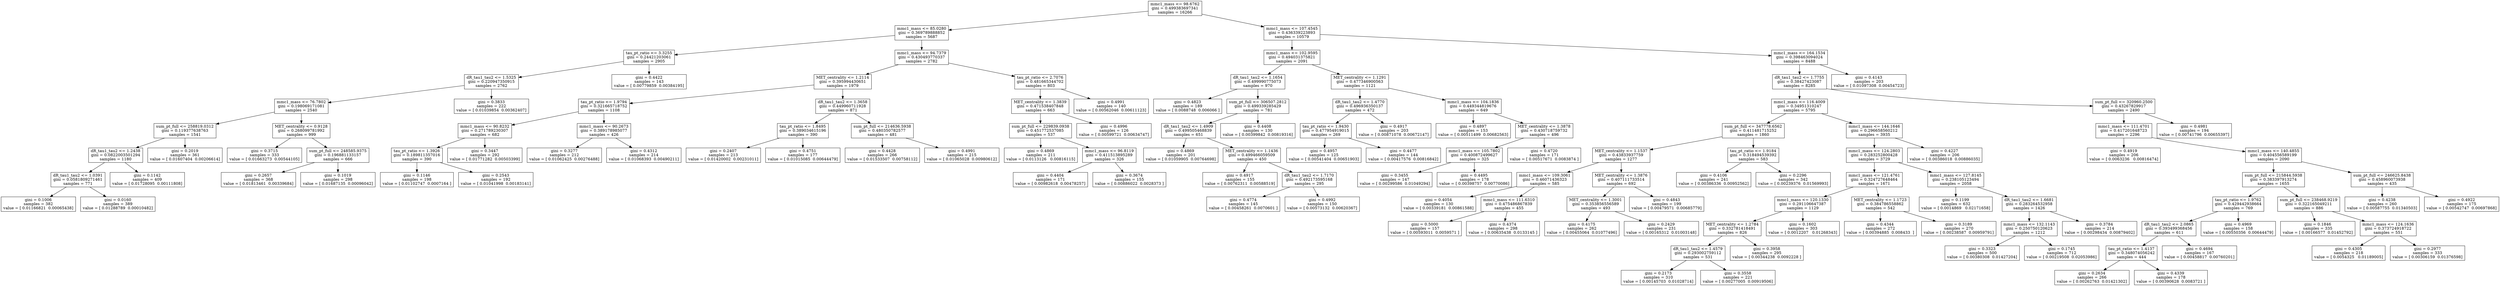 digraph Tree {
0 [label="mmc1_mass <= 98.6762\ngini = 0.499383697341\nsamples = 16266", shape="box"] ;
1 [label="mmc1_mass <= 85.0280\ngini = 0.369789888852\nsamples = 5687", shape="box"] ;
0 -> 1 ;
2 [label="tau_pt_ratio <= 3.3255\ngini = 0.24421203061\nsamples = 2905", shape="box"] ;
1 -> 2 ;
3 [label="dR_tau1_tau2 <= 1.5325\ngini = 0.220947350915\nsamples = 2762", shape="box"] ;
2 -> 3 ;
4 [label="mmc1_mass <= 76.7802\ngini = 0.198069171081\nsamples = 2540", shape="box"] ;
3 -> 4 ;
5 [label="sum_pt_full <= 258819.0312\ngini = 0.119377638763\nsamples = 1541", shape="box"] ;
4 -> 5 ;
6 [label="dR_tau1_tau2 <= 1.2438\ngini = 0.0822003501294\nsamples = 1180", shape="box"] ;
5 -> 6 ;
7 [label="dR_tau1_tau2 <= 1.0391\ngini = 0.0581809271461\nsamples = 771", shape="box"] ;
6 -> 7 ;
8 [label="gini = 0.1006\nsamples = 382\nvalue = [ 0.01166821  0.00065438]", shape="box"] ;
7 -> 8 ;
9 [label="gini = 0.0160\nsamples = 389\nvalue = [ 0.01288789  0.00010482]", shape="box"] ;
7 -> 9 ;
10 [label="gini = 0.1142\nsamples = 409\nvalue = [ 0.01728095  0.00111808]", shape="box"] ;
6 -> 10 ;
11 [label="gini = 0.2019\nsamples = 361\nvalue = [ 0.01607404  0.00206614]", shape="box"] ;
5 -> 11 ;
12 [label="MET_centrality <= 0.9128\ngini = 0.268099781992\nsamples = 999", shape="box"] ;
4 -> 12 ;
13 [label="gini = 0.3715\nsamples = 333\nvalue = [ 0.01663273  0.00544105]", shape="box"] ;
12 -> 13 ;
14 [label="sum_pt_full <= 248585.9375\ngini = 0.196881133157\nsamples = 666", shape="box"] ;
12 -> 14 ;
15 [label="gini = 0.2657\nsamples = 368\nvalue = [ 0.01813461  0.00339684]", shape="box"] ;
14 -> 15 ;
16 [label="gini = 0.1019\nsamples = 298\nvalue = [ 0.01687135  0.00096042]", shape="box"] ;
14 -> 16 ;
17 [label="gini = 0.3833\nsamples = 222\nvalue = [ 0.01039854  0.00362407]", shape="box"] ;
3 -> 17 ;
18 [label="gini = 0.4422\nsamples = 143\nvalue = [ 0.00779859  0.00384195]", shape="box"] ;
2 -> 18 ;
19 [label="mmc1_mass <= 94.7379\ngini = 0.430493770337\nsamples = 2782", shape="box"] ;
1 -> 19 ;
20 [label="MET_centrality <= 1.2114\ngini = 0.395994430651\nsamples = 1979", shape="box"] ;
19 -> 20 ;
21 [label="tau_pt_ratio <= 1.9794\ngini = 0.321665718752\nsamples = 1108", shape="box"] ;
20 -> 21 ;
22 [label="mmc1_mass <= 90.8232\ngini = 0.271789230307\nsamples = 682", shape="box"] ;
21 -> 22 ;
23 [label="tau_pt_ratio <= 1.3926\ngini = 0.189811357016\nsamples = 390", shape="box"] ;
22 -> 23 ;
24 [label="gini = 0.1146\nsamples = 198\nvalue = [ 0.01102747  0.0007164 ]", shape="box"] ;
23 -> 24 ;
25 [label="gini = 0.2543\nsamples = 192\nvalue = [ 0.01041998  0.00183141]", shape="box"] ;
23 -> 25 ;
26 [label="gini = 0.3447\nsamples = 292\nvalue = [ 0.01771282  0.00503399]", shape="box"] ;
22 -> 26 ;
27 [label="mmc1_mass <= 90.2673\ngini = 0.389178985077\nsamples = 426", shape="box"] ;
21 -> 27 ;
28 [label="gini = 0.3277\nsamples = 212\nvalue = [ 0.01062425  0.00276488]", shape="box"] ;
27 -> 28 ;
29 [label="gini = 0.4312\nsamples = 214\nvalue = [ 0.01068393  0.00490211]", shape="box"] ;
27 -> 29 ;
30 [label="dR_tau1_tau2 <= 1.3658\ngini = 0.449960711928\nsamples = 871", shape="box"] ;
20 -> 30 ;
31 [label="tau_pt_ratio <= 1.8495\ngini = 0.389034615196\nsamples = 390", shape="box"] ;
30 -> 31 ;
32 [label="gini = 0.2407\nsamples = 213\nvalue = [ 0.01420002  0.00231011]", shape="box"] ;
31 -> 32 ;
33 [label="gini = 0.4751\nsamples = 177\nvalue = [ 0.01015085  0.00644479]", shape="box"] ;
31 -> 33 ;
34 [label="sum_pt_full <= 214636.5938\ngini = 0.480350782577\nsamples = 481", shape="box"] ;
30 -> 34 ;
35 [label="gini = 0.4428\nsamples = 266\nvalue = [ 0.01533507  0.00758112]", shape="box"] ;
34 -> 35 ;
36 [label="gini = 0.4991\nsamples = 215\nvalue = [ 0.01065028  0.00980612]", shape="box"] ;
34 -> 36 ;
37 [label="tau_pt_ratio <= 2.7076\ngini = 0.481665344702\nsamples = 803", shape="box"] ;
19 -> 37 ;
38 [label="MET_centrality <= 1.3839\ngini = 0.471538407848\nsamples = 663", shape="box"] ;
37 -> 38 ;
39 [label="sum_pt_full <= 229839.0938\ngini = 0.451772537085\nsamples = 537", shape="box"] ;
38 -> 39 ;
40 [label="gini = 0.4869\nsamples = 211\nvalue = [ 0.0113126   0.00816115]", shape="box"] ;
39 -> 40 ;
41 [label="mmc1_mass <= 96.8119\ngini = 0.411513895289\nsamples = 326", shape="box"] ;
39 -> 41 ;
42 [label="gini = 0.4404\nsamples = 171\nvalue = [ 0.00982618  0.00478257]", shape="box"] ;
41 -> 42 ;
43 [label="gini = 0.3674\nsamples = 155\nvalue = [ 0.00886022  0.0028373 ]", shape="box"] ;
41 -> 43 ;
44 [label="gini = 0.4996\nsamples = 126\nvalue = [ 0.00599721  0.00634747]", shape="box"] ;
38 -> 44 ;
45 [label="gini = 0.4991\nsamples = 140\nvalue = [ 0.00562046  0.00611123]", shape="box"] ;
37 -> 45 ;
46 [label="mmc1_mass <= 107.4545\ngini = 0.436339223893\nsamples = 10579", shape="box"] ;
0 -> 46 ;
47 [label="mmc1_mass <= 102.9595\ngini = 0.494031375821\nsamples = 2091", shape="box"] ;
46 -> 47 ;
48 [label="dR_tau1_tau2 <= 1.1654\ngini = 0.499990775073\nsamples = 970", shape="box"] ;
47 -> 48 ;
49 [label="gini = 0.4823\nsamples = 189\nvalue = [ 0.0088748  0.006066 ]", shape="box"] ;
48 -> 49 ;
50 [label="sum_pt_full <= 306507.2812\ngini = 0.499339285429\nsamples = 781", shape="box"] ;
48 -> 50 ;
51 [label="dR_tau1_tau2 <= 1.4909\ngini = 0.499505468839\nsamples = 651", shape="box"] ;
50 -> 51 ;
52 [label="gini = 0.4869\nsamples = 201\nvalue = [ 0.01059905  0.00764698]", shape="box"] ;
51 -> 52 ;
53 [label="MET_centrality <= 1.1436\ngini = 0.499466059509\nsamples = 450", shape="box"] ;
51 -> 53 ;
54 [label="gini = 0.4917\nsamples = 155\nvalue = [ 0.00762311  0.00588519]", shape="box"] ;
53 -> 54 ;
55 [label="dR_tau1_tau2 <= 1.7170\ngini = 0.492173595168\nsamples = 295", shape="box"] ;
53 -> 55 ;
56 [label="gini = 0.4774\nsamples = 145\nvalue = [ 0.00458261  0.0070601 ]", shape="box"] ;
55 -> 56 ;
57 [label="gini = 0.4992\nsamples = 150\nvalue = [ 0.00573132  0.00620367]", shape="box"] ;
55 -> 57 ;
58 [label="gini = 0.4408\nsamples = 130\nvalue = [ 0.00399842  0.00819316]", shape="box"] ;
50 -> 58 ;
59 [label="MET_centrality <= 1.1291\ngini = 0.477346900563\nsamples = 1121", shape="box"] ;
47 -> 59 ;
60 [label="dR_tau1_tau2 <= 1.4770\ngini = 0.496936350137\nsamples = 472", shape="box"] ;
59 -> 60 ;
61 [label="tau_pt_ratio <= 1.9430\ngini = 0.477954919015\nsamples = 269", shape="box"] ;
60 -> 61 ;
62 [label="gini = 0.4957\nsamples = 125\nvalue = [ 0.00541404  0.00651903]", shape="box"] ;
61 -> 62 ;
63 [label="gini = 0.4477\nsamples = 144\nvalue = [ 0.00417576  0.00816842]", shape="box"] ;
61 -> 63 ;
64 [label="gini = 0.4917\nsamples = 203\nvalue = [ 0.00871078  0.00672147]", shape="box"] ;
60 -> 64 ;
65 [label="mmc1_mass <= 104.1836\ngini = 0.449344819676\nsamples = 649", shape="box"] ;
59 -> 65 ;
66 [label="gini = 0.4897\nsamples = 153\nvalue = [ 0.00511499  0.00682563]", shape="box"] ;
65 -> 66 ;
67 [label="MET_centrality <= 1.3878\ngini = 0.430718759732\nsamples = 496", shape="box"] ;
65 -> 67 ;
68 [label="mmc1_mass <= 105.7802\ngini = 0.400872499627\nsamples = 325", shape="box"] ;
67 -> 68 ;
69 [label="gini = 0.3455\nsamples = 147\nvalue = [ 0.00299586  0.01049294]", shape="box"] ;
68 -> 69 ;
70 [label="gini = 0.4495\nsamples = 178\nvalue = [ 0.00398757  0.00770086]", shape="box"] ;
68 -> 70 ;
71 [label="gini = 0.4720\nsamples = 171\nvalue = [ 0.00517671  0.0083874 ]", shape="box"] ;
67 -> 71 ;
72 [label="mmc1_mass <= 164.1534\ngini = 0.398463094024\nsamples = 8488", shape="box"] ;
46 -> 72 ;
73 [label="dR_tau1_tau2 <= 1.7755\ngini = 0.38427423087\nsamples = 8285", shape="box"] ;
72 -> 73 ;
74 [label="mmc1_mass <= 116.4009\ngini = 0.34951310247\nsamples = 5795", shape="box"] ;
73 -> 74 ;
75 [label="sum_pt_full <= 347778.6562\ngini = 0.411481715252\nsamples = 1860", shape="box"] ;
74 -> 75 ;
76 [label="MET_centrality <= 1.1537\ngini = 0.43833937759\nsamples = 1277", shape="box"] ;
75 -> 76 ;
77 [label="mmc1_mass <= 109.3061\ngini = 0.46071436323\nsamples = 585", shape="box"] ;
76 -> 77 ;
78 [label="gini = 0.4054\nsamples = 130\nvalue = [ 0.00339181  0.00861588]", shape="box"] ;
77 -> 78 ;
79 [label="mmc1_mass <= 111.6310\ngini = 0.475486867839\nsamples = 455", shape="box"] ;
77 -> 79 ;
80 [label="gini = 0.5000\nsamples = 157\nvalue = [ 0.00593011  0.0059571 ]", shape="box"] ;
79 -> 80 ;
81 [label="gini = 0.4374\nsamples = 298\nvalue = [ 0.00635438  0.0133145 ]", shape="box"] ;
79 -> 81 ;
82 [label="MET_centrality <= 1.3876\ngini = 0.407111733514\nsamples = 692", shape="box"] ;
76 -> 82 ;
83 [label="MET_centrality <= 1.3001\ngini = 0.353856556589\nsamples = 493", shape="box"] ;
82 -> 83 ;
84 [label="gini = 0.4175\nsamples = 262\nvalue = [ 0.00455064  0.01077496]", shape="box"] ;
83 -> 84 ;
85 [label="gini = 0.2429\nsamples = 231\nvalue = [ 0.00165312  0.01003148]", shape="box"] ;
83 -> 85 ;
86 [label="gini = 0.4843\nsamples = 199\nvalue = [ 0.00479571  0.00685779]", shape="box"] ;
82 -> 86 ;
87 [label="tau_pt_ratio <= 1.9184\ngini = 0.318494539392\nsamples = 583", shape="box"] ;
75 -> 87 ;
88 [label="gini = 0.4106\nsamples = 241\nvalue = [ 0.00386336  0.00952562]", shape="box"] ;
87 -> 88 ;
89 [label="gini = 0.2296\nsamples = 342\nvalue = [ 0.00239376  0.01569993]", shape="box"] ;
87 -> 89 ;
90 [label="mmc1_mass <= 144.1646\ngini = 0.296658560212\nsamples = 3935", shape="box"] ;
74 -> 90 ;
91 [label="mmc1_mass <= 124.2803\ngini = 0.283252800428\nsamples = 3729", shape="box"] ;
90 -> 91 ;
92 [label="mmc1_mass <= 121.4761\ngini = 0.324727648464\nsamples = 1671", shape="box"] ;
91 -> 92 ;
93 [label="mmc1_mass <= 120.1330\ngini = 0.291106647387\nsamples = 1129", shape="box"] ;
92 -> 93 ;
94 [label="MET_centrality <= 1.2784\ngini = 0.332781418491\nsamples = 826", shape="box"] ;
93 -> 94 ;
95 [label="dR_tau1_tau2 <= 1.4579\ngini = 0.293002759112\nsamples = 531", shape="box"] ;
94 -> 95 ;
96 [label="gini = 0.2173\nsamples = 310\nvalue = [ 0.00145703  0.01028714]", shape="box"] ;
95 -> 96 ;
97 [label="gini = 0.3558\nsamples = 221\nvalue = [ 0.00277005  0.00919506]", shape="box"] ;
95 -> 97 ;
98 [label="gini = 0.3958\nsamples = 295\nvalue = [ 0.00344238  0.0092228 ]", shape="box"] ;
94 -> 98 ;
99 [label="gini = 0.1602\nsamples = 303\nvalue = [ 0.0012207   0.01268343]", shape="box"] ;
93 -> 99 ;
100 [label="MET_centrality <= 1.1723\ngini = 0.384786558862\nsamples = 542", shape="box"] ;
92 -> 100 ;
101 [label="gini = 0.4344\nsamples = 272\nvalue = [ 0.00394885  0.008433  ]", shape="box"] ;
100 -> 101 ;
102 [label="gini = 0.3189\nsamples = 270\nvalue = [ 0.00238587  0.00959791]", shape="box"] ;
100 -> 102 ;
103 [label="mmc1_mass <= 127.8145\ngini = 0.238105123494\nsamples = 2058", shape="box"] ;
91 -> 103 ;
104 [label="gini = 0.1199\nsamples = 632\nvalue = [ 0.0014869   0.02171658]", shape="box"] ;
103 -> 104 ;
105 [label="dR_tau1_tau2 <= 1.6681\ngini = 0.283264532958\nsamples = 1426", shape="box"] ;
103 -> 105 ;
106 [label="mmc1_mass <= 132.1143\ngini = 0.250750120623\nsamples = 1212", shape="box"] ;
105 -> 106 ;
107 [label="gini = 0.3323\nsamples = 500\nvalue = [ 0.00380308  0.01427204]", shape="box"] ;
106 -> 107 ;
108 [label="gini = 0.1745\nsamples = 712\nvalue = [ 0.00219508  0.02053986]", shape="box"] ;
106 -> 108 ;
109 [label="gini = 0.3784\nsamples = 214\nvalue = [ 0.00298434  0.00879402]", shape="box"] ;
105 -> 109 ;
110 [label="gini = 0.4227\nsamples = 206\nvalue = [ 0.00386018  0.00886035]", shape="box"] ;
90 -> 110 ;
111 [label="sum_pt_full <= 320960.2500\ngini = 0.43267829917\nsamples = 2490", shape="box"] ;
73 -> 111 ;
112 [label="mmc1_mass <= 111.4701\ngini = 0.417201648723\nsamples = 2296", shape="box"] ;
111 -> 112 ;
113 [label="gini = 0.4919\nsamples = 206\nvalue = [ 0.0063236   0.00816474]", shape="box"] ;
112 -> 113 ;
114 [label="mmc1_mass <= 140.4855\ngini = 0.404556589199\nsamples = 2090", shape="box"] ;
112 -> 114 ;
115 [label="sum_pt_full <= 215844.5938\ngini = 0.383397913274\nsamples = 1655", shape="box"] ;
114 -> 115 ;
116 [label="tau_pt_ratio <= 1.9762\ngini = 0.429442938664\nsamples = 769", shape="box"] ;
115 -> 116 ;
117 [label="dR_tau1_tau2 <= 2.0865\ngini = 0.393499368456\nsamples = 611", shape="box"] ;
116 -> 117 ;
118 [label="tau_pt_ratio <= 1.4137\ngini = 0.348074056242\nsamples = 444", shape="box"] ;
117 -> 118 ;
119 [label="gini = 0.2634\nsamples = 266\nvalue = [ 0.00262763  0.01421302]", shape="box"] ;
118 -> 119 ;
120 [label="gini = 0.4339\nsamples = 178\nvalue = [ 0.00390628  0.0083721 ]", shape="box"] ;
118 -> 120 ;
121 [label="gini = 0.4694\nsamples = 167\nvalue = [ 0.00458817  0.00760201]", shape="box"] ;
117 -> 121 ;
122 [label="gini = 0.4969\nsamples = 158\nvalue = [ 0.00550356  0.00644479]", shape="box"] ;
116 -> 122 ;
123 [label="sum_pt_full <= 238468.9219\ngini = 0.322165049211\nsamples = 886", shape="box"] ;
115 -> 123 ;
124 [label="gini = 0.1846\nsamples = 335\nvalue = [ 0.00166577  0.01452792]", shape="box"] ;
123 -> 124 ;
125 [label="mmc1_mass <= 124.1636\ngini = 0.373724918722\nsamples = 551", shape="box"] ;
123 -> 125 ;
126 [label="gini = 0.4305\nsamples = 218\nvalue = [ 0.0054325   0.01189005]", shape="box"] ;
125 -> 126 ;
127 [label="gini = 0.2977\nsamples = 333\nvalue = [ 0.00306159  0.01376598]", shape="box"] ;
125 -> 127 ;
128 [label="sum_pt_full <= 246625.8438\ngini = 0.458960073938\nsamples = 435", shape="box"] ;
114 -> 128 ;
129 [label="gini = 0.4238\nsamples = 260\nvalue = [ 0.00587755  0.01340503]", shape="box"] ;
128 -> 129 ;
130 [label="gini = 0.4922\nsamples = 175\nvalue = [ 0.00542747  0.00697868]", shape="box"] ;
128 -> 130 ;
131 [label="gini = 0.4981\nsamples = 194\nvalue = [ 0.00741796  0.00655397]", shape="box"] ;
111 -> 131 ;
132 [label="gini = 0.4143\nsamples = 203\nvalue = [ 0.01097308  0.00454723]", shape="box"] ;
72 -> 132 ;
}